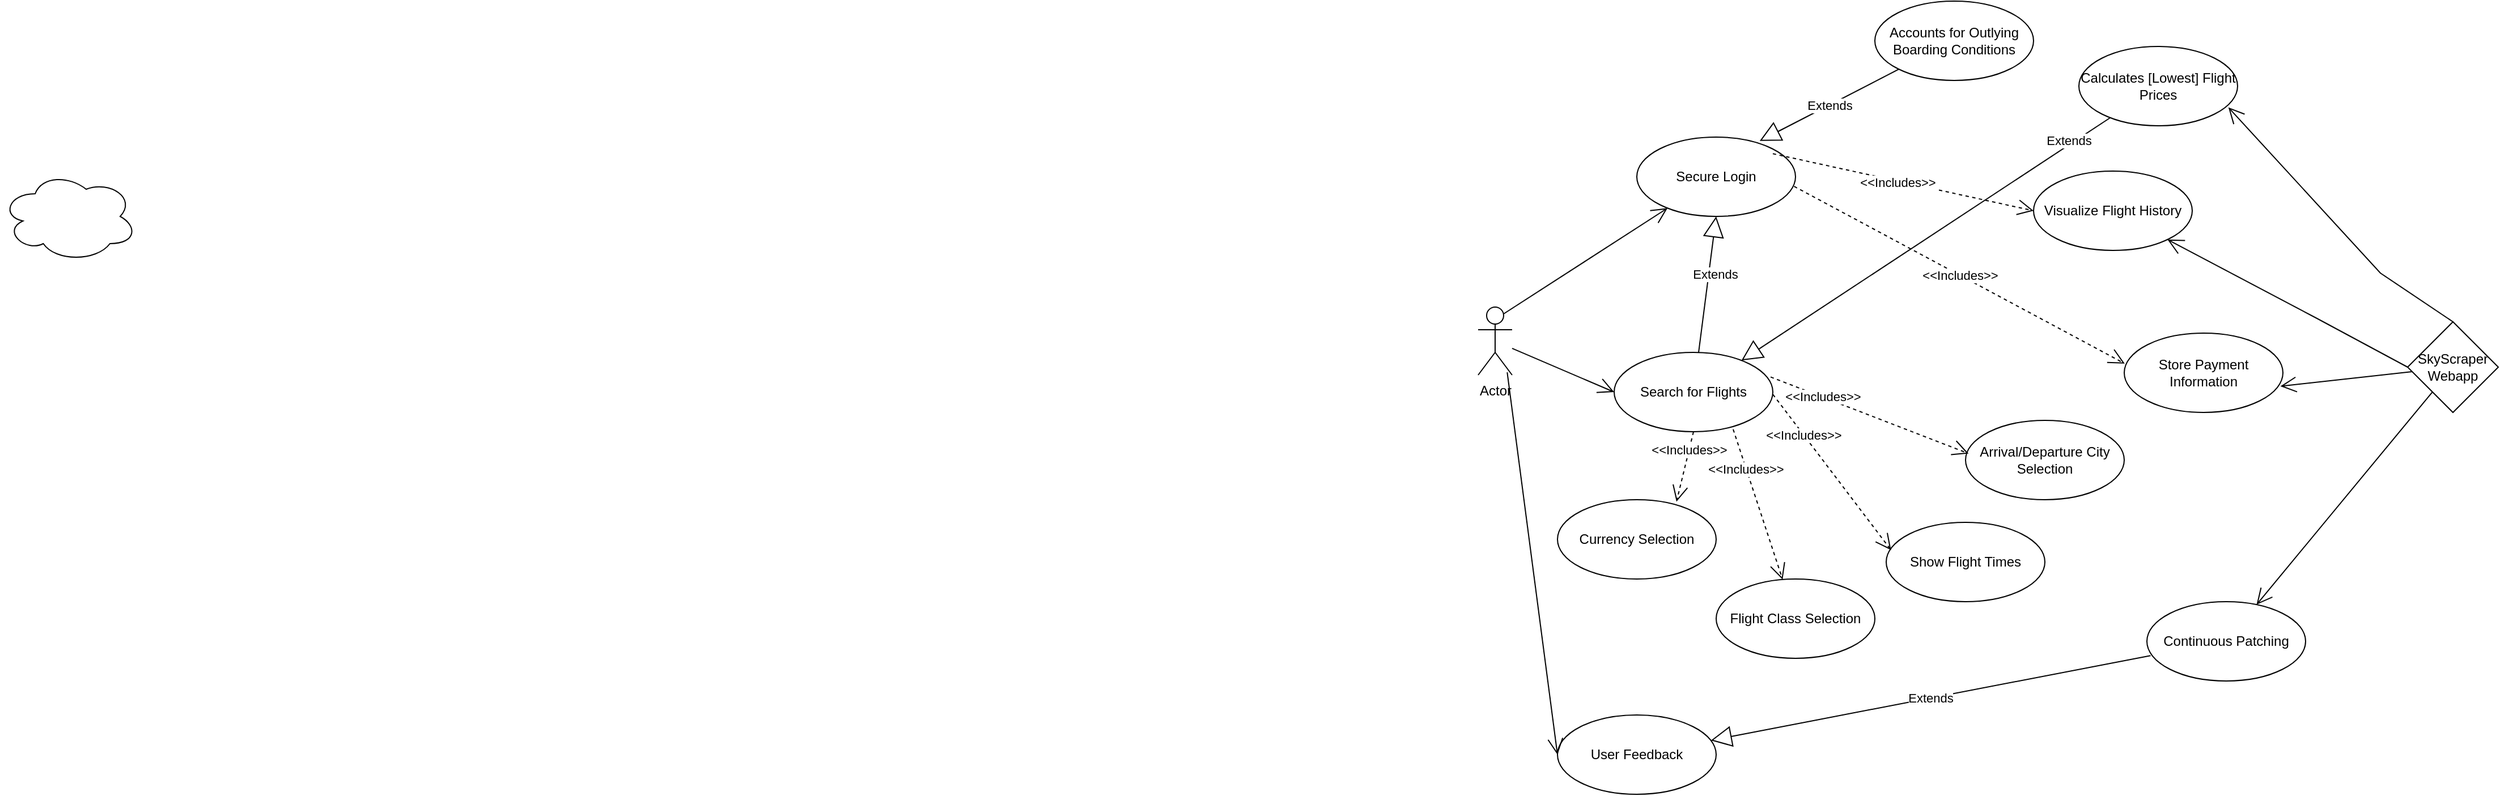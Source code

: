 <mxfile version="20.8.20" type="github">
  <diagram name="Page-1" id="e7e014a7-5840-1c2e-5031-d8a46d1fe8dd">
    <mxGraphModel dx="3304" dy="750" grid="1" gridSize="10" guides="1" tooltips="1" connect="1" arrows="1" fold="1" page="1" pageScale="1" pageWidth="1169" pageHeight="826" background="none" math="0" shadow="0">
      <root>
        <mxCell id="0" />
        <mxCell id="1" parent="0" />
        <mxCell id="7Sdm-dlIE7TSx_qIGZJZ-48" value="" style="ellipse;shape=cloud;whiteSpace=wrap;html=1;" vertex="1" parent="1">
          <mxGeometry x="-1243" y="200" width="120" height="80" as="geometry" />
        </mxCell>
        <mxCell id="7Sdm-dlIE7TSx_qIGZJZ-51" value="Secure Login" style="ellipse;whiteSpace=wrap;html=1;" vertex="1" parent="1">
          <mxGeometry x="200" y="170" width="140" height="70" as="geometry" />
        </mxCell>
        <mxCell id="7Sdm-dlIE7TSx_qIGZJZ-52" value="Actor" style="shape=umlActor;verticalLabelPosition=bottom;verticalAlign=top;html=1;" vertex="1" parent="1">
          <mxGeometry x="60" y="320" width="30" height="60" as="geometry" />
        </mxCell>
        <mxCell id="7Sdm-dlIE7TSx_qIGZJZ-53" value="SkyScraper Webapp" style="rhombus;whiteSpace=wrap;html=1;" vertex="1" parent="1">
          <mxGeometry x="880" y="333" width="80" height="80" as="geometry" />
        </mxCell>
        <mxCell id="7Sdm-dlIE7TSx_qIGZJZ-54" value="Search for Flights" style="ellipse;whiteSpace=wrap;html=1;" vertex="1" parent="1">
          <mxGeometry x="180" y="360" width="140" height="70" as="geometry" />
        </mxCell>
        <mxCell id="7Sdm-dlIE7TSx_qIGZJZ-55" value="Arrival/Departure City Selection" style="ellipse;whiteSpace=wrap;html=1;" vertex="1" parent="1">
          <mxGeometry x="490" y="420" width="140" height="70" as="geometry" />
        </mxCell>
        <mxCell id="7Sdm-dlIE7TSx_qIGZJZ-56" value="Flight Class Selection" style="ellipse;whiteSpace=wrap;html=1;" vertex="1" parent="1">
          <mxGeometry x="270" y="560" width="140" height="70" as="geometry" />
        </mxCell>
        <mxCell id="7Sdm-dlIE7TSx_qIGZJZ-57" value="Currency Selection" style="ellipse;whiteSpace=wrap;html=1;" vertex="1" parent="1">
          <mxGeometry x="130" y="490" width="140" height="70" as="geometry" />
        </mxCell>
        <mxCell id="7Sdm-dlIE7TSx_qIGZJZ-58" value="User Feedback" style="ellipse;whiteSpace=wrap;html=1;" vertex="1" parent="1">
          <mxGeometry x="130" y="680" width="140" height="70" as="geometry" />
        </mxCell>
        <mxCell id="7Sdm-dlIE7TSx_qIGZJZ-59" value="Store Payment Information" style="ellipse;whiteSpace=wrap;html=1;" vertex="1" parent="1">
          <mxGeometry x="630" y="343" width="140" height="70" as="geometry" />
        </mxCell>
        <mxCell id="7Sdm-dlIE7TSx_qIGZJZ-60" value="Continuous Patching" style="ellipse;whiteSpace=wrap;html=1;" vertex="1" parent="1">
          <mxGeometry x="650" y="580" width="140" height="70" as="geometry" />
        </mxCell>
        <mxCell id="7Sdm-dlIE7TSx_qIGZJZ-61" value="Visualize Flight History" style="ellipse;whiteSpace=wrap;html=1;" vertex="1" parent="1">
          <mxGeometry x="550" y="200" width="140" height="70" as="geometry" />
        </mxCell>
        <mxCell id="7Sdm-dlIE7TSx_qIGZJZ-62" value="Show Flight Times" style="ellipse;whiteSpace=wrap;html=1;" vertex="1" parent="1">
          <mxGeometry x="420" y="510" width="140" height="70" as="geometry" />
        </mxCell>
        <mxCell id="7Sdm-dlIE7TSx_qIGZJZ-63" value="Calculates [Lowest] Flight Prices" style="ellipse;whiteSpace=wrap;html=1;" vertex="1" parent="1">
          <mxGeometry x="590" y="90" width="140" height="70" as="geometry" />
        </mxCell>
        <mxCell id="7Sdm-dlIE7TSx_qIGZJZ-64" value="Accounts for Outlying Boarding Conditions" style="ellipse;whiteSpace=wrap;html=1;" vertex="1" parent="1">
          <mxGeometry x="410" y="50" width="140" height="70" as="geometry" />
        </mxCell>
        <mxCell id="7Sdm-dlIE7TSx_qIGZJZ-67" value="Extends" style="endArrow=block;endSize=16;endFill=0;html=1;rounded=0;entryX=0.5;entryY=1;entryDx=0;entryDy=0;" edge="1" parent="1" source="7Sdm-dlIE7TSx_qIGZJZ-54" target="7Sdm-dlIE7TSx_qIGZJZ-51">
          <mxGeometry x="0.16" y="-6" width="160" relative="1" as="geometry">
            <mxPoint x="430" y="270" as="sourcePoint" />
            <mxPoint x="360" y="290" as="targetPoint" />
            <Array as="points" />
            <mxPoint as="offset" />
          </mxGeometry>
        </mxCell>
        <mxCell id="7Sdm-dlIE7TSx_qIGZJZ-69" value="" style="endArrow=open;endFill=1;endSize=12;html=1;rounded=0;exitX=0.75;exitY=0.1;exitDx=0;exitDy=0;exitPerimeter=0;" edge="1" parent="1" source="7Sdm-dlIE7TSx_qIGZJZ-52" target="7Sdm-dlIE7TSx_qIGZJZ-51">
          <mxGeometry width="160" relative="1" as="geometry">
            <mxPoint x="170" y="279.31" as="sourcePoint" />
            <mxPoint x="350" y="230" as="targetPoint" />
          </mxGeometry>
        </mxCell>
        <mxCell id="7Sdm-dlIE7TSx_qIGZJZ-70" value="" style="endArrow=open;endFill=1;endSize=12;html=1;rounded=0;entryX=0;entryY=0.5;entryDx=0;entryDy=0;startArrow=none;" edge="1" parent="1" source="7Sdm-dlIE7TSx_qIGZJZ-52" target="7Sdm-dlIE7TSx_qIGZJZ-54">
          <mxGeometry width="160" relative="1" as="geometry">
            <mxPoint x="180" y="302" as="sourcePoint" />
            <mxPoint x="330" y="300" as="targetPoint" />
          </mxGeometry>
        </mxCell>
        <mxCell id="7Sdm-dlIE7TSx_qIGZJZ-71" value="" style="endArrow=open;endFill=1;endSize=12;html=1;rounded=0;entryX=0;entryY=0.5;entryDx=0;entryDy=0;exitX=0.855;exitY=0.96;exitDx=0;exitDy=0;exitPerimeter=0;" edge="1" parent="1" source="7Sdm-dlIE7TSx_qIGZJZ-52" target="7Sdm-dlIE7TSx_qIGZJZ-58">
          <mxGeometry width="160" relative="1" as="geometry">
            <mxPoint x="170" y="340" as="sourcePoint" />
            <mxPoint x="320" y="400" as="targetPoint" />
          </mxGeometry>
        </mxCell>
        <mxCell id="7Sdm-dlIE7TSx_qIGZJZ-72" value="&amp;lt;&amp;lt;Includes&amp;gt;&amp;gt;" style="endArrow=open;endSize=12;dashed=1;html=1;rounded=0;entryX=0.003;entryY=0.384;entryDx=0;entryDy=0;entryPerimeter=0;exitX=0.991;exitY=0.621;exitDx=0;exitDy=0;exitPerimeter=0;" edge="1" parent="1" source="7Sdm-dlIE7TSx_qIGZJZ-51" target="7Sdm-dlIE7TSx_qIGZJZ-59">
          <mxGeometry width="160" relative="1" as="geometry">
            <mxPoint x="470" y="200" as="sourcePoint" />
            <mxPoint x="460" y="90" as="targetPoint" />
            <Array as="points" />
          </mxGeometry>
        </mxCell>
        <mxCell id="7Sdm-dlIE7TSx_qIGZJZ-78" value="Extends" style="endArrow=block;endSize=16;endFill=0;html=1;rounded=0;" edge="1" parent="1" source="7Sdm-dlIE7TSx_qIGZJZ-63" target="7Sdm-dlIE7TSx_qIGZJZ-54">
          <mxGeometry x="-0.785" y="-3" width="160" relative="1" as="geometry">
            <mxPoint x="545" y="270" as="sourcePoint" />
            <mxPoint x="530" y="210" as="targetPoint" />
            <Array as="points" />
            <mxPoint as="offset" />
          </mxGeometry>
        </mxCell>
        <mxCell id="7Sdm-dlIE7TSx_qIGZJZ-79" value="Extends" style="endArrow=block;endSize=16;endFill=0;html=1;rounded=0;exitX=0.023;exitY=0.68;exitDx=0;exitDy=0;exitPerimeter=0;" edge="1" parent="1" source="7Sdm-dlIE7TSx_qIGZJZ-60" target="7Sdm-dlIE7TSx_qIGZJZ-58">
          <mxGeometry width="160" relative="1" as="geometry">
            <mxPoint x="710" y="556" as="sourcePoint" />
            <mxPoint x="700" y="510" as="targetPoint" />
            <Array as="points" />
          </mxGeometry>
        </mxCell>
        <mxCell id="7Sdm-dlIE7TSx_qIGZJZ-83" value="" style="endArrow=open;endFill=1;endSize=12;html=1;rounded=0;exitX=0;exitY=0.5;exitDx=0;exitDy=0;" edge="1" parent="1" source="7Sdm-dlIE7TSx_qIGZJZ-53" target="7Sdm-dlIE7TSx_qIGZJZ-61">
          <mxGeometry width="160" relative="1" as="geometry">
            <mxPoint x="770" y="340" as="sourcePoint" />
            <mxPoint x="930" y="340" as="targetPoint" />
            <Array as="points">
              <mxPoint x="800" y="330" />
            </Array>
          </mxGeometry>
        </mxCell>
        <mxCell id="7Sdm-dlIE7TSx_qIGZJZ-84" value="" style="endArrow=open;endFill=1;endSize=12;html=1;rounded=0;entryX=0.942;entryY=0.768;entryDx=0;entryDy=0;entryPerimeter=0;exitX=0.5;exitY=0;exitDx=0;exitDy=0;" edge="1" parent="1" source="7Sdm-dlIE7TSx_qIGZJZ-53" target="7Sdm-dlIE7TSx_qIGZJZ-63">
          <mxGeometry width="160" relative="1" as="geometry">
            <mxPoint x="920" y="330" as="sourcePoint" />
            <mxPoint x="810" y="262" as="targetPoint" />
            <Array as="points">
              <mxPoint x="856" y="290" />
            </Array>
          </mxGeometry>
        </mxCell>
        <mxCell id="7Sdm-dlIE7TSx_qIGZJZ-85" value="" style="endArrow=open;endFill=1;endSize=12;html=1;rounded=0;entryX=0.984;entryY=0.67;entryDx=0;entryDy=0;entryPerimeter=0;" edge="1" parent="1" source="7Sdm-dlIE7TSx_qIGZJZ-53" target="7Sdm-dlIE7TSx_qIGZJZ-59">
          <mxGeometry width="160" relative="1" as="geometry">
            <mxPoint x="880" y="408" as="sourcePoint" />
            <mxPoint x="790" y="413" as="targetPoint" />
          </mxGeometry>
        </mxCell>
        <mxCell id="7Sdm-dlIE7TSx_qIGZJZ-86" value="" style="endArrow=open;endFill=1;endSize=12;html=1;rounded=0;" edge="1" parent="1" source="7Sdm-dlIE7TSx_qIGZJZ-53" target="7Sdm-dlIE7TSx_qIGZJZ-60">
          <mxGeometry width="160" relative="1" as="geometry">
            <mxPoint x="860" y="470" as="sourcePoint" />
            <mxPoint x="820" y="520" as="targetPoint" />
          </mxGeometry>
        </mxCell>
        <mxCell id="7Sdm-dlIE7TSx_qIGZJZ-88" value="&amp;lt;&amp;lt;Includes&amp;gt;&amp;gt;" style="endArrow=open;endSize=12;dashed=1;html=1;rounded=0;exitX=0.991;exitY=0.621;exitDx=0;exitDy=0;exitPerimeter=0;entryX=0;entryY=0.5;entryDx=0;entryDy=0;" edge="1" parent="1" target="7Sdm-dlIE7TSx_qIGZJZ-61">
          <mxGeometry x="-0.041" y="-1" width="160" relative="1" as="geometry">
            <mxPoint x="320" y="184.66" as="sourcePoint" />
            <mxPoint x="480" y="184.66" as="targetPoint" />
            <Array as="points" />
            <mxPoint as="offset" />
          </mxGeometry>
        </mxCell>
        <mxCell id="7Sdm-dlIE7TSx_qIGZJZ-91" value="&amp;lt;&amp;lt;Includes&amp;gt;&amp;gt;" style="endArrow=open;endSize=12;dashed=1;html=1;rounded=0;exitX=0.5;exitY=1;exitDx=0;exitDy=0;entryX=0.75;entryY=0.025;entryDx=0;entryDy=0;entryPerimeter=0;" edge="1" parent="1" source="7Sdm-dlIE7TSx_qIGZJZ-54" target="7Sdm-dlIE7TSx_qIGZJZ-57">
          <mxGeometry x="-0.478" width="160" relative="1" as="geometry">
            <mxPoint x="135" y="519.83" as="sourcePoint" />
            <mxPoint x="220" y="480" as="targetPoint" />
            <Array as="points" />
            <mxPoint as="offset" />
          </mxGeometry>
        </mxCell>
        <mxCell id="7Sdm-dlIE7TSx_qIGZJZ-92" value="&amp;lt;&amp;lt;Includes&amp;gt;&amp;gt;" style="endArrow=open;endSize=12;dashed=1;html=1;rounded=0;exitX=0.75;exitY=0.97;exitDx=0;exitDy=0;exitPerimeter=0;" edge="1" parent="1" source="7Sdm-dlIE7TSx_qIGZJZ-54" target="7Sdm-dlIE7TSx_qIGZJZ-56">
          <mxGeometry x="-0.478" width="160" relative="1" as="geometry">
            <mxPoint x="285" y="430" as="sourcePoint" />
            <mxPoint x="320" y="480" as="targetPoint" />
            <Array as="points" />
            <mxPoint as="offset" />
          </mxGeometry>
        </mxCell>
        <mxCell id="7Sdm-dlIE7TSx_qIGZJZ-93" value="&amp;lt;&amp;lt;Includes&amp;gt;&amp;gt;" style="endArrow=open;endSize=12;dashed=1;html=1;rounded=0;exitX=0.75;exitY=0.97;exitDx=0;exitDy=0;exitPerimeter=0;entryX=0.031;entryY=0.35;entryDx=0;entryDy=0;entryPerimeter=0;" edge="1" parent="1" target="7Sdm-dlIE7TSx_qIGZJZ-62">
          <mxGeometry x="-0.478" width="160" relative="1" as="geometry">
            <mxPoint x="320" y="397" as="sourcePoint" />
            <mxPoint x="378" y="510" as="targetPoint" />
            <Array as="points" />
            <mxPoint as="offset" />
          </mxGeometry>
        </mxCell>
        <mxCell id="7Sdm-dlIE7TSx_qIGZJZ-95" value="&amp;lt;&amp;lt;Includes&amp;gt;&amp;gt;" style="endArrow=open;endSize=12;dashed=1;html=1;rounded=0;exitX=0.986;exitY=0.31;exitDx=0;exitDy=0;exitPerimeter=0;entryX=0.019;entryY=0.418;entryDx=0;entryDy=0;entryPerimeter=0;" edge="1" parent="1" source="7Sdm-dlIE7TSx_qIGZJZ-54" target="7Sdm-dlIE7TSx_qIGZJZ-55">
          <mxGeometry x="-0.478" width="160" relative="1" as="geometry">
            <mxPoint x="346" y="351" as="sourcePoint" />
            <mxPoint x="430" y="360" as="targetPoint" />
            <Array as="points" />
            <mxPoint as="offset" />
          </mxGeometry>
        </mxCell>
        <mxCell id="7Sdm-dlIE7TSx_qIGZJZ-97" value="Extends" style="endArrow=block;endSize=16;endFill=0;html=1;rounded=0;entryX=0.774;entryY=0.049;entryDx=0;entryDy=0;entryPerimeter=0;" edge="1" parent="1" source="7Sdm-dlIE7TSx_qIGZJZ-64" target="7Sdm-dlIE7TSx_qIGZJZ-51">
          <mxGeometry width="160" relative="1" as="geometry">
            <mxPoint x="390" y="90" as="sourcePoint" />
            <mxPoint x="320" y="170" as="targetPoint" />
          </mxGeometry>
        </mxCell>
      </root>
    </mxGraphModel>
  </diagram>
</mxfile>
